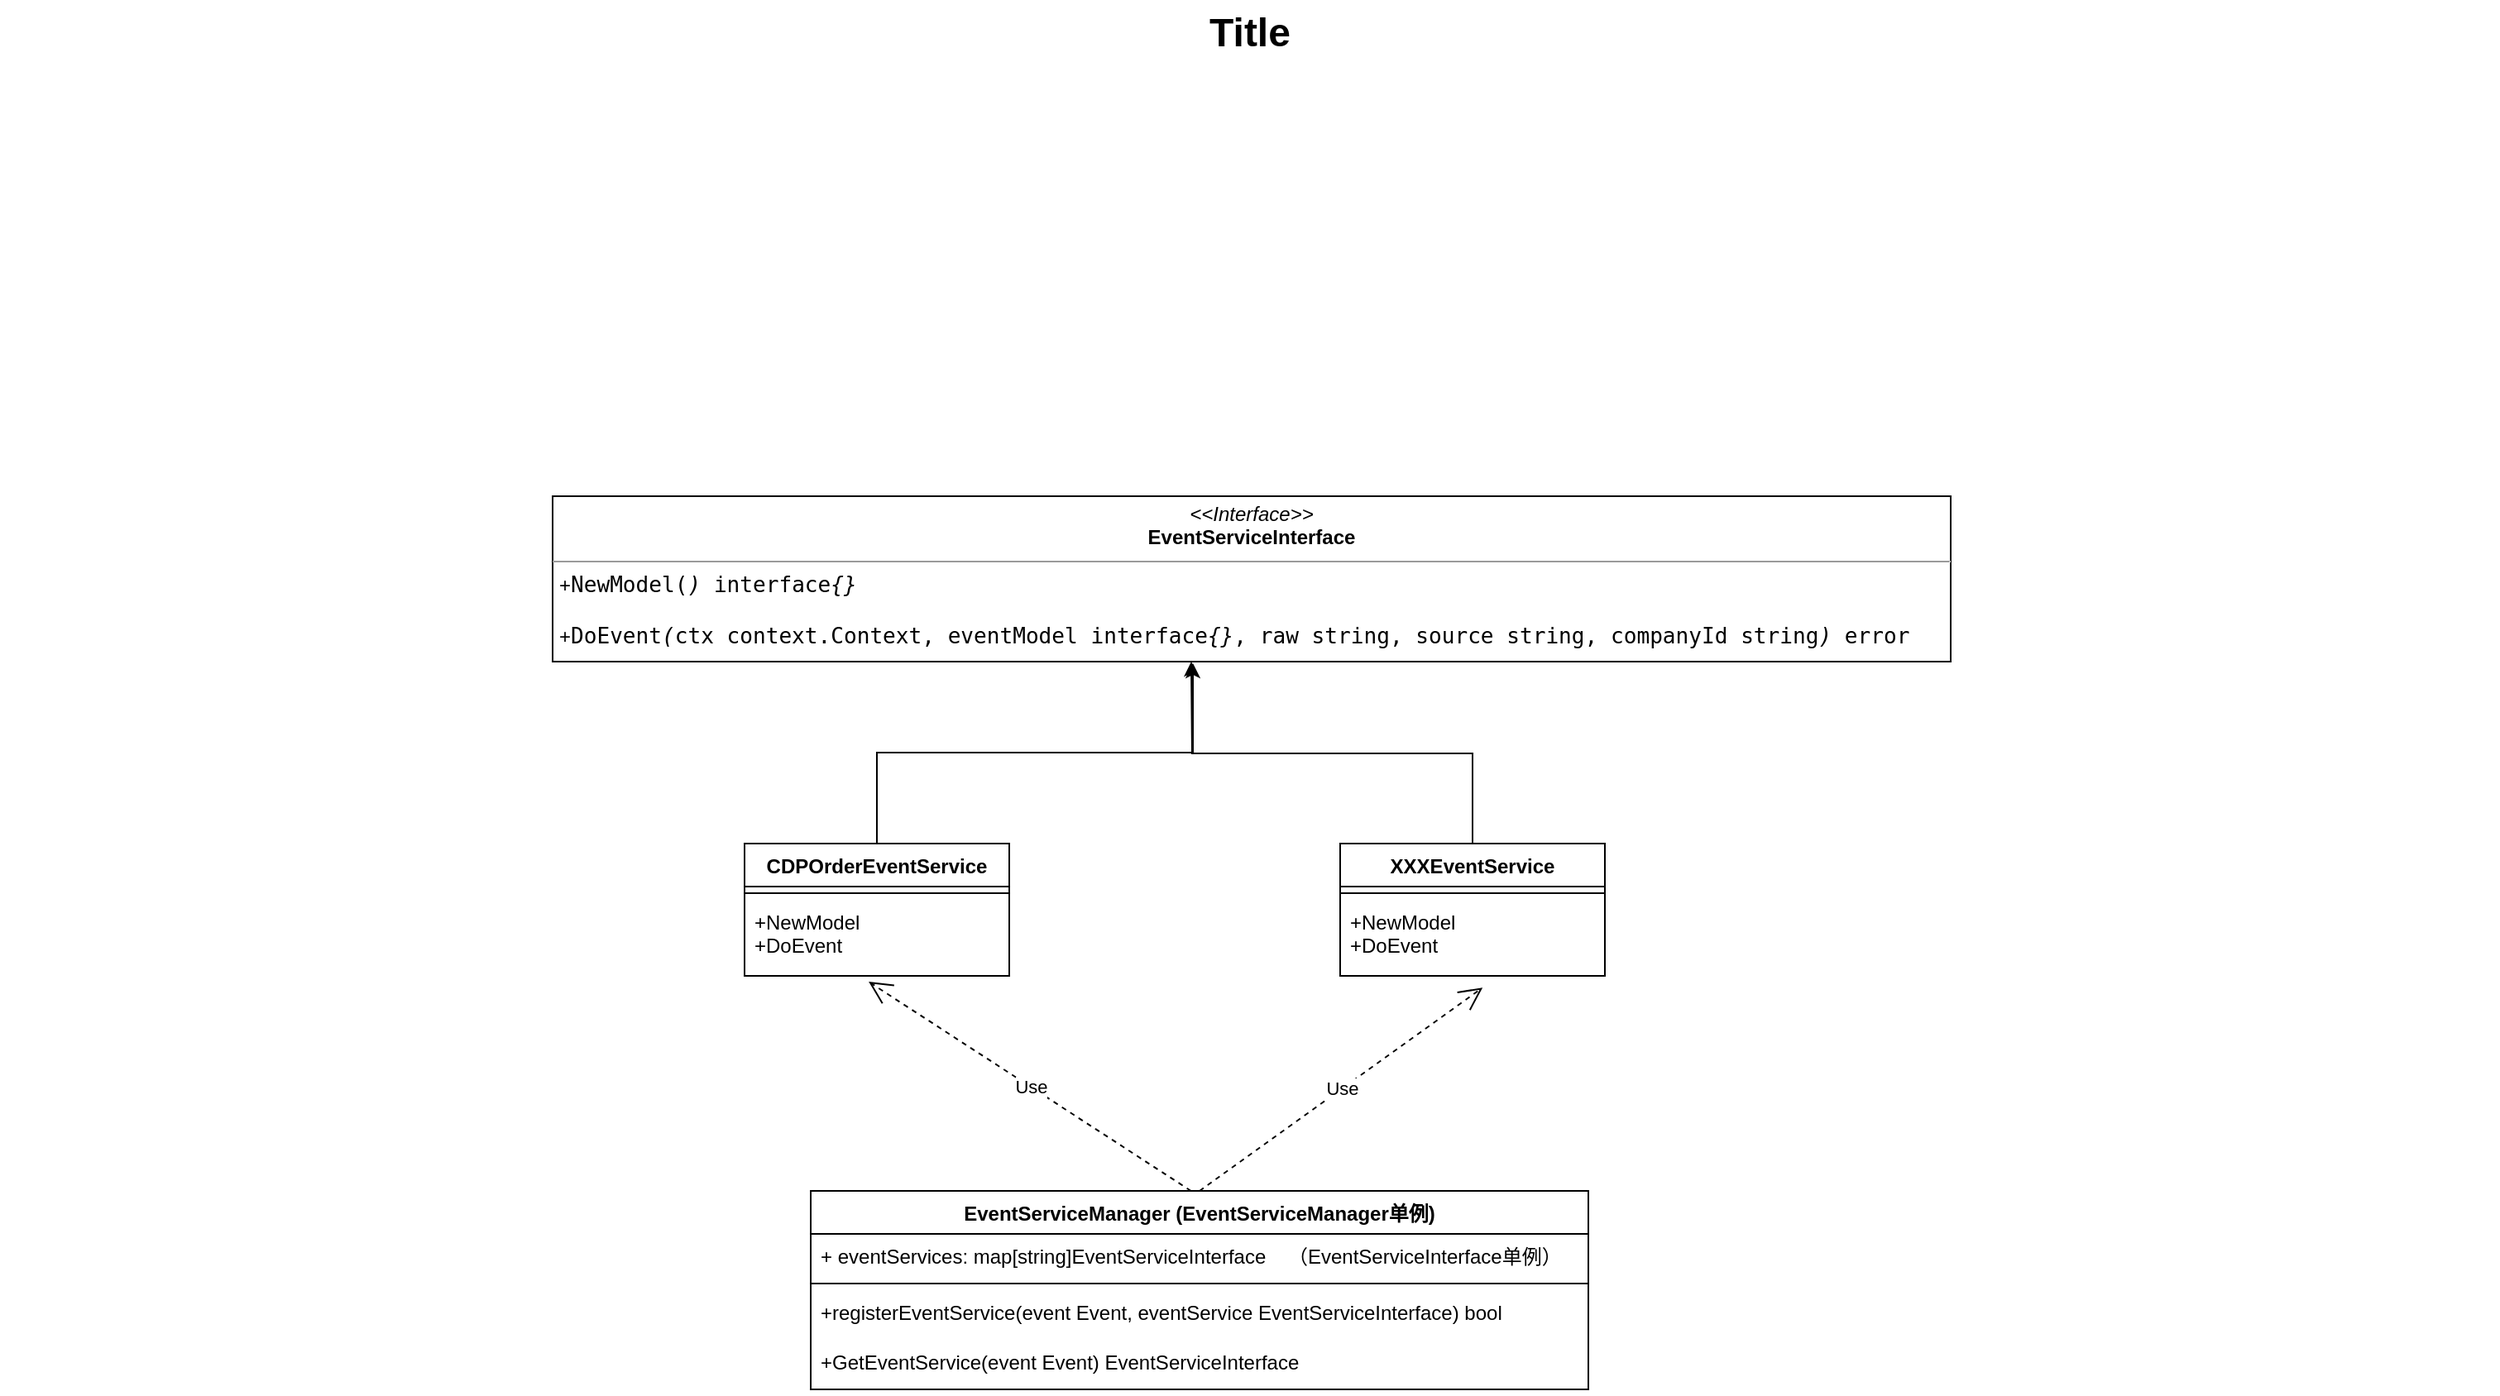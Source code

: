 <mxfile version="15.7.3" type="github">
  <diagram name="Page-1" id="929967ad-93f9-6ef4-fab6-5d389245f69c">
    <mxGraphModel dx="1298" dy="834" grid="1" gridSize="10" guides="1" tooltips="1" connect="1" arrows="1" fold="1" page="1" pageScale="1.5" pageWidth="1169" pageHeight="826" background="none" math="0" shadow="0">
      <root>
        <mxCell id="0" style=";html=1;" />
        <mxCell id="1" style=";html=1;" parent="0" />
        <mxCell id="1672d66443f91eb5-23" value="Title" style="text;strokeColor=none;fillColor=none;html=1;fontSize=24;fontStyle=1;verticalAlign=middle;align=center;" parent="1" vertex="1">
          <mxGeometry x="120" y="40" width="1510" height="40" as="geometry" />
        </mxCell>
        <mxCell id="tdQXNxaX0L5_0we6DfL--2" value="&lt;p style=&quot;margin: 0px ; margin-top: 4px ; text-align: center&quot;&gt;&lt;i&gt;&amp;lt;&amp;lt;Interface&amp;gt;&amp;gt;&lt;/i&gt;&lt;br&gt;&lt;b&gt;EventServiceInterface&lt;/b&gt;&lt;/p&gt;&lt;hr size=&quot;1&quot;&gt;&lt;p style=&quot;margin: 0px ; margin-left: 4px&quot;&gt;+&lt;span style=&quot;font-family: &amp;#34;jetbrains mono&amp;#34; , monospace ; font-size: 9.8pt&quot;&gt;NewModel(&lt;/span&gt;&lt;span style=&quot;font-family: &amp;#34;jetbrains mono&amp;#34; , monospace ; font-size: 9.8pt ; font-style: italic&quot;&gt;) &lt;/span&gt;&lt;span style=&quot;font-family: &amp;#34;jetbrains mono&amp;#34; , monospace ; font-size: 9.8pt&quot;&gt;interface&lt;/span&gt;&lt;span style=&quot;font-family: &amp;#34;jetbrains mono&amp;#34; , monospace ; font-size: 9.8pt ; font-style: italic&quot;&gt;{}&lt;/span&gt;&lt;/p&gt;&lt;p style=&quot;margin: 0px ; margin-left: 4px&quot;&gt;&lt;span style=&quot;font-family: &amp;#34;jetbrains mono&amp;#34; , monospace ; font-size: 9.8pt ; font-style: italic&quot;&gt;&lt;br&gt;&lt;/span&gt;&lt;/p&gt;&lt;p style=&quot;margin: 0px ; margin-left: 4px&quot;&gt;&lt;span style=&quot;background-color: rgb(255 , 255 , 255)&quot;&gt;+&lt;span style=&quot;font-family: &amp;#34;jetbrains mono&amp;#34; , monospace ; font-size: 9.8pt&quot;&gt;DoEvent&lt;/span&gt;&lt;span style=&quot;font-family: &amp;#34;jetbrains mono&amp;#34; , monospace ; font-size: 9.8pt ; font-style: italic&quot;&gt;(&lt;/span&gt;&lt;span style=&quot;font-family: &amp;#34;jetbrains mono&amp;#34; , monospace ; font-size: 9.8pt&quot;&gt;ctx &lt;/span&gt;&lt;span style=&quot;font-family: &amp;#34;jetbrains mono&amp;#34; , monospace ; font-size: 9.8pt&quot;&gt;context&lt;/span&gt;&lt;span style=&quot;font-family: &amp;#34;jetbrains mono&amp;#34; , monospace ; font-size: 9.8pt&quot;&gt;.&lt;/span&gt;&lt;span style=&quot;font-family: &amp;#34;jetbrains mono&amp;#34; , monospace ; font-size: 9.8pt&quot;&gt;Context&lt;/span&gt;&lt;span style=&quot;font-family: &amp;#34;jetbrains mono&amp;#34; , monospace ; font-size: 9.8pt&quot;&gt;, &lt;/span&gt;&lt;span style=&quot;font-family: &amp;#34;jetbrains mono&amp;#34; , monospace ; font-size: 9.8pt&quot;&gt;eventModel &lt;/span&gt;&lt;span style=&quot;font-family: &amp;#34;jetbrains mono&amp;#34; , monospace ; font-size: 9.8pt&quot;&gt;interface&lt;/span&gt;&lt;span style=&quot;font-family: &amp;#34;jetbrains mono&amp;#34; , monospace ; font-size: 9.8pt ; font-style: italic&quot;&gt;{}&lt;/span&gt;&lt;span style=&quot;font-family: &amp;#34;jetbrains mono&amp;#34; , monospace ; font-size: 9.8pt&quot;&gt;, &lt;/span&gt;&lt;span style=&quot;font-family: &amp;#34;jetbrains mono&amp;#34; , monospace ; font-size: 9.8pt&quot;&gt;raw &lt;/span&gt;&lt;span style=&quot;font-family: &amp;#34;jetbrains mono&amp;#34; , monospace ; font-size: 9.8pt&quot;&gt;string&lt;/span&gt;&lt;span style=&quot;font-family: &amp;#34;jetbrains mono&amp;#34; , monospace ; font-size: 9.8pt&quot;&gt;, &lt;/span&gt;&lt;span style=&quot;font-family: &amp;#34;jetbrains mono&amp;#34; , monospace ; font-size: 9.8pt&quot;&gt;source &lt;/span&gt;&lt;span style=&quot;font-family: &amp;#34;jetbrains mono&amp;#34; , monospace ; font-size: 9.8pt&quot;&gt;string&lt;/span&gt;&lt;span style=&quot;font-family: &amp;#34;jetbrains mono&amp;#34; , monospace ; font-size: 9.8pt&quot;&gt;, &lt;/span&gt;&lt;span style=&quot;font-family: &amp;#34;jetbrains mono&amp;#34; , monospace ; font-size: 9.8pt&quot;&gt;companyId &lt;/span&gt;&lt;span style=&quot;font-family: &amp;#34;jetbrains mono&amp;#34; , monospace ; font-size: 9.8pt&quot;&gt;string&lt;/span&gt;&lt;span style=&quot;font-family: &amp;#34;jetbrains mono&amp;#34; , monospace ; font-size: 9.8pt ; font-style: italic&quot;&gt;) &lt;/span&gt;&lt;span style=&quot;font-family: &amp;#34;jetbrains mono&amp;#34; , monospace ; font-size: 9.8pt&quot;&gt;error&lt;/span&gt;&lt;/span&gt;&lt;/p&gt;" style="verticalAlign=top;align=left;overflow=fill;fontSize=12;fontFamily=Helvetica;html=1;" parent="1" vertex="1">
          <mxGeometry x="454" y="340" width="845" height="100" as="geometry" />
        </mxCell>
        <mxCell id="Xla2JpGs-DIBbcDWgzHI-3" style="edgeStyle=orthogonalEdgeStyle;rounded=0;orthogonalLoop=1;jettySize=auto;html=1;exitX=0.5;exitY=0;exitDx=0;exitDy=0;entryX=0.458;entryY=1.01;entryDx=0;entryDy=0;entryPerimeter=0;fontColor=#000000;" edge="1" parent="1" source="tdQXNxaX0L5_0we6DfL--4" target="tdQXNxaX0L5_0we6DfL--2">
          <mxGeometry relative="1" as="geometry" />
        </mxCell>
        <mxCell id="tdQXNxaX0L5_0we6DfL--4" value="CDPOrderEventService" style="swimlane;fontStyle=1;align=center;verticalAlign=top;childLayout=stackLayout;horizontal=1;startSize=26;horizontalStack=0;resizeParent=1;resizeParentMax=0;resizeLast=0;collapsible=1;marginBottom=0;" parent="1" vertex="1">
          <mxGeometry x="570" y="550" width="160" height="80" as="geometry" />
        </mxCell>
        <mxCell id="tdQXNxaX0L5_0we6DfL--6" value="" style="line;strokeWidth=1;fillColor=none;align=left;verticalAlign=middle;spacingTop=-1;spacingLeft=3;spacingRight=3;rotatable=0;labelPosition=right;points=[];portConstraint=eastwest;" parent="tdQXNxaX0L5_0we6DfL--4" vertex="1">
          <mxGeometry y="26" width="160" height="8" as="geometry" />
        </mxCell>
        <mxCell id="tdQXNxaX0L5_0we6DfL--8" value="+NewModel&#xa;+DoEvent" style="text;strokeColor=none;fillColor=none;align=left;verticalAlign=top;spacingLeft=4;spacingRight=4;overflow=hidden;rotatable=0;points=[[0,0.5],[1,0.5]];portConstraint=eastwest;" parent="tdQXNxaX0L5_0we6DfL--4" vertex="1">
          <mxGeometry y="34" width="160" height="46" as="geometry" />
        </mxCell>
        <mxCell id="Xla2JpGs-DIBbcDWgzHI-4" style="edgeStyle=orthogonalEdgeStyle;rounded=0;orthogonalLoop=1;jettySize=auto;html=1;exitX=0.5;exitY=0;exitDx=0;exitDy=0;fontColor=#000000;" edge="1" parent="1" source="tdQXNxaX0L5_0we6DfL--9">
          <mxGeometry relative="1" as="geometry">
            <mxPoint x="840" y="440" as="targetPoint" />
          </mxGeometry>
        </mxCell>
        <mxCell id="tdQXNxaX0L5_0we6DfL--9" value="XXXEventService" style="swimlane;fontStyle=1;align=center;verticalAlign=top;childLayout=stackLayout;horizontal=1;startSize=26;horizontalStack=0;resizeParent=1;resizeParentMax=0;resizeLast=0;collapsible=1;marginBottom=0;" parent="1" vertex="1">
          <mxGeometry x="930" y="550" width="160" height="80" as="geometry" />
        </mxCell>
        <mxCell id="tdQXNxaX0L5_0we6DfL--11" value="" style="line;strokeWidth=1;fillColor=none;align=left;verticalAlign=middle;spacingTop=-1;spacingLeft=3;spacingRight=3;rotatable=0;labelPosition=right;points=[];portConstraint=eastwest;" parent="tdQXNxaX0L5_0we6DfL--9" vertex="1">
          <mxGeometry y="26" width="160" height="8" as="geometry" />
        </mxCell>
        <mxCell id="tdQXNxaX0L5_0we6DfL--12" value="+NewModel&#xa;+DoEvent" style="text;strokeColor=none;fillColor=none;align=left;verticalAlign=top;spacingLeft=4;spacingRight=4;overflow=hidden;rotatable=0;points=[[0,0.5],[1,0.5]];portConstraint=eastwest;" parent="tdQXNxaX0L5_0we6DfL--9" vertex="1">
          <mxGeometry y="34" width="160" height="46" as="geometry" />
        </mxCell>
        <mxCell id="tdQXNxaX0L5_0we6DfL--18" value="EventServiceManager (EventServiceManager单例)" style="swimlane;fontStyle=1;align=center;verticalAlign=top;childLayout=stackLayout;horizontal=1;startSize=26;horizontalStack=0;resizeParent=1;resizeParentMax=0;resizeLast=0;collapsible=1;marginBottom=0;" parent="1" vertex="1">
          <mxGeometry x="610" y="760" width="470" height="120" as="geometry">
            <mxRectangle x="580" y="740" width="160" height="26" as="alternateBounds" />
          </mxGeometry>
        </mxCell>
        <mxCell id="tdQXNxaX0L5_0we6DfL--19" value="+ eventServices: map[string]EventServiceInterface    （EventServiceInterface单例）&#xa;&#xa;" style="text;strokeColor=none;fillColor=none;align=left;verticalAlign=top;spacingLeft=4;spacingRight=4;overflow=hidden;rotatable=0;points=[[0,0.5],[1,0.5]];portConstraint=eastwest;" parent="tdQXNxaX0L5_0we6DfL--18" vertex="1">
          <mxGeometry y="26" width="470" height="26" as="geometry" />
        </mxCell>
        <mxCell id="tdQXNxaX0L5_0we6DfL--20" value="" style="line;strokeWidth=1;fillColor=none;align=left;verticalAlign=middle;spacingTop=-1;spacingLeft=3;spacingRight=3;rotatable=0;labelPosition=right;points=[];portConstraint=eastwest;" parent="tdQXNxaX0L5_0we6DfL--18" vertex="1">
          <mxGeometry y="52" width="470" height="8" as="geometry" />
        </mxCell>
        <mxCell id="tdQXNxaX0L5_0we6DfL--21" value="+registerEventService(event Event, eventService EventServiceInterface) bool" style="text;strokeColor=none;fillColor=none;align=left;verticalAlign=top;spacingLeft=4;spacingRight=4;overflow=hidden;rotatable=0;points=[[0,0.5],[1,0.5]];portConstraint=eastwest;" parent="tdQXNxaX0L5_0we6DfL--18" vertex="1">
          <mxGeometry y="60" width="470" height="30" as="geometry" />
        </mxCell>
        <mxCell id="tdQXNxaX0L5_0we6DfL--27" value="+GetEventService(event Event) EventServiceInterface" style="text;strokeColor=none;fillColor=none;align=left;verticalAlign=top;spacingLeft=4;spacingRight=4;overflow=hidden;rotatable=0;points=[[0,0.5],[1,0.5]];portConstraint=eastwest;" parent="tdQXNxaX0L5_0we6DfL--18" vertex="1">
          <mxGeometry y="90" width="470" height="30" as="geometry" />
        </mxCell>
        <mxCell id="tdQXNxaX0L5_0we6DfL--28" value="Use" style="endArrow=open;endSize=12;dashed=1;html=1;rounded=0;entryX=0.469;entryY=1.077;entryDx=0;entryDy=0;entryPerimeter=0;exitX=0.489;exitY=0;exitDx=0;exitDy=0;exitPerimeter=0;" parent="1" source="tdQXNxaX0L5_0we6DfL--18" target="tdQXNxaX0L5_0we6DfL--8" edge="1">
          <mxGeometry width="160" relative="1" as="geometry">
            <mxPoint x="810" y="730" as="sourcePoint" />
            <mxPoint x="770" y="700" as="targetPoint" />
            <Array as="points" />
          </mxGeometry>
        </mxCell>
        <mxCell id="tdQXNxaX0L5_0we6DfL--29" value="Use" style="endArrow=open;endSize=12;dashed=1;html=1;rounded=0;exitX=0.5;exitY=0;exitDx=0;exitDy=0;entryX=0.538;entryY=1.154;entryDx=0;entryDy=0;entryPerimeter=0;" parent="1" source="tdQXNxaX0L5_0we6DfL--18" target="tdQXNxaX0L5_0we6DfL--12" edge="1">
          <mxGeometry width="160" relative="1" as="geometry">
            <mxPoint x="900" y="670" as="sourcePoint" />
            <mxPoint x="910" y="580" as="targetPoint" />
            <Array as="points" />
          </mxGeometry>
        </mxCell>
      </root>
    </mxGraphModel>
  </diagram>
</mxfile>

